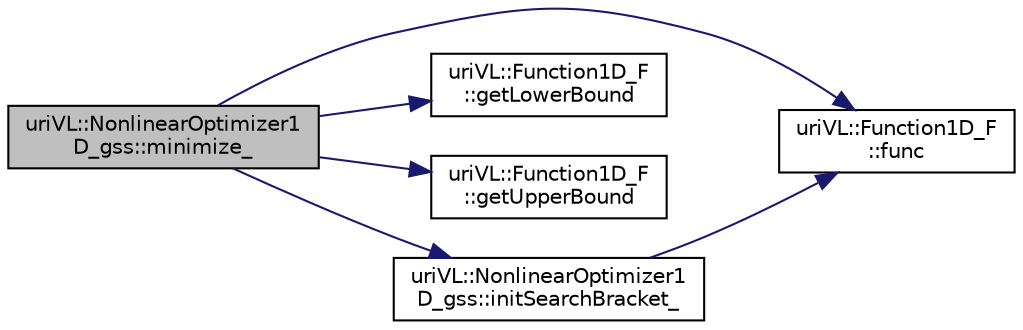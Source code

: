 digraph "uriVL::NonlinearOptimizer1D_gss::minimize_"
{
  edge [fontname="Helvetica",fontsize="10",labelfontname="Helvetica",labelfontsize="10"];
  node [fontname="Helvetica",fontsize="10",shape=record];
  rankdir="LR";
  Node1 [label="uriVL::NonlinearOptimizer1\lD_gss::minimize_",height=0.2,width=0.4,color="black", fillcolor="grey75", style="filled", fontcolor="black"];
  Node1 -> Node2 [color="midnightblue",fontsize="10",style="solid",fontname="Helvetica"];
  Node2 [label="uriVL::Function1D_F\l::func",height=0.2,width=0.4,color="black", fillcolor="white", style="filled",URL="$classuriVL_1_1Function1D__F.html#a7dabdc9f3e6c199dc89f297dac9fc54e",tooltip="Evaluates the function at the point specified. "];
  Node1 -> Node3 [color="midnightblue",fontsize="10",style="solid",fontname="Helvetica"];
  Node3 [label="uriVL::Function1D_F\l::getLowerBound",height=0.2,width=0.4,color="black", fillcolor="white", style="filled",URL="$classuriVL_1_1Function1D__F.html#ad1dea6441ea79d23bf2e058b7f253016",tooltip="returns the lower bound of this function&#39;s domain of definition "];
  Node1 -> Node4 [color="midnightblue",fontsize="10",style="solid",fontname="Helvetica"];
  Node4 [label="uriVL::Function1D_F\l::getUpperBound",height=0.2,width=0.4,color="black", fillcolor="white", style="filled",URL="$classuriVL_1_1Function1D__F.html#a9e7c7ad75c8c5e8bf0063f36ae8ca3bc",tooltip="returns the upper bound of this function&#39;s domain of definition "];
  Node1 -> Node5 [color="midnightblue",fontsize="10",style="solid",fontname="Helvetica"];
  Node5 [label="uriVL::NonlinearOptimizer1\lD_gss::initSearchBracket_",height=0.2,width=0.4,color="black", fillcolor="white", style="filled",URL="$classuriVL_1_1NonlinearOptimizer1D__gss.html#aa48cccba698c0a7ecd4fdcce6e998da4",tooltip="Finds a GS search bracket about the starting point. "];
  Node5 -> Node2 [color="midnightblue",fontsize="10",style="solid",fontname="Helvetica"];
}
